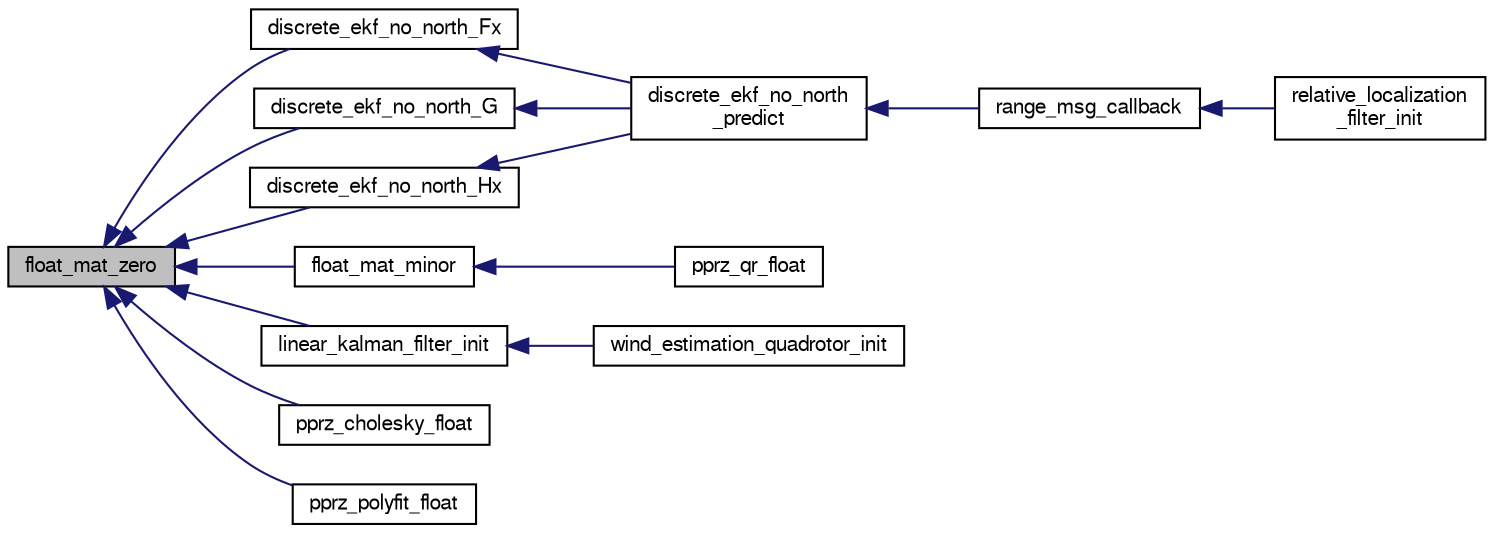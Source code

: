 digraph "float_mat_zero"
{
  edge [fontname="FreeSans",fontsize="10",labelfontname="FreeSans",labelfontsize="10"];
  node [fontname="FreeSans",fontsize="10",shape=record];
  rankdir="LR";
  Node1 [label="float_mat_zero",height=0.2,width=0.4,color="black", fillcolor="grey75", style="filled", fontcolor="black"];
  Node1 -> Node2 [dir="back",color="midnightblue",fontsize="10",style="solid",fontname="FreeSans"];
  Node2 [label="discrete_ekf_no_north_Fx",height=0.2,width=0.4,color="black", fillcolor="white", style="filled",URL="$discrete__ekf__no__north_8h.html#aa78ef67ab8d75ab39ea401604050d9a4"];
  Node2 -> Node3 [dir="back",color="midnightblue",fontsize="10",style="solid",fontname="FreeSans"];
  Node3 [label="discrete_ekf_no_north\l_predict",height=0.2,width=0.4,color="black", fillcolor="white", style="filled",URL="$discrete__ekf__no__north_8h.html#a9c8f63c841b28afe4f2ef76ca5dbdb9c"];
  Node3 -> Node4 [dir="back",color="midnightblue",fontsize="10",style="solid",fontname="FreeSans"];
  Node4 [label="range_msg_callback",height=0.2,width=0.4,color="black", fillcolor="white", style="filled",URL="$relative__localization__filter_8c.html#a9a5ee6ec3e44ff9f7cea260d969d6ddf"];
  Node4 -> Node5 [dir="back",color="midnightblue",fontsize="10",style="solid",fontname="FreeSans"];
  Node5 [label="relative_localization\l_filter_init",height=0.2,width=0.4,color="black", fillcolor="white", style="filled",URL="$relative__localization__filter_8h.html#a6da4d8bf05d9240f503606d63b6be761"];
  Node1 -> Node6 [dir="back",color="midnightblue",fontsize="10",style="solid",fontname="FreeSans"];
  Node6 [label="discrete_ekf_no_north_G",height=0.2,width=0.4,color="black", fillcolor="white", style="filled",URL="$discrete__ekf__no__north_8h.html#adc0389d92f87b2725f5396b1b5b0e743"];
  Node6 -> Node3 [dir="back",color="midnightblue",fontsize="10",style="solid",fontname="FreeSans"];
  Node1 -> Node7 [dir="back",color="midnightblue",fontsize="10",style="solid",fontname="FreeSans"];
  Node7 [label="discrete_ekf_no_north_Hx",height=0.2,width=0.4,color="black", fillcolor="white", style="filled",URL="$discrete__ekf__no__north_8h.html#a3483746f88085fd9718bba006a89e253"];
  Node7 -> Node3 [dir="back",color="midnightblue",fontsize="10",style="solid",fontname="FreeSans"];
  Node1 -> Node8 [dir="back",color="midnightblue",fontsize="10",style="solid",fontname="FreeSans"];
  Node8 [label="float_mat_minor",height=0.2,width=0.4,color="black", fillcolor="white", style="filled",URL="$group__math__algebra__float.html#ga9f40c21573aebc959cca3b87a8329fee",tooltip="matrix minor "];
  Node8 -> Node9 [dir="back",color="midnightblue",fontsize="10",style="solid",fontname="FreeSans"];
  Node9 [label="pprz_qr_float",height=0.2,width=0.4,color="black", fillcolor="white", style="filled",URL="$pprz__matrix__decomp__float_8h.html#ad4f442e8bd54d74ee9437a738788e186",tooltip="QR decomposition. "];
  Node1 -> Node10 [dir="back",color="midnightblue",fontsize="10",style="solid",fontname="FreeSans"];
  Node10 [label="linear_kalman_filter_init",height=0.2,width=0.4,color="black", fillcolor="white", style="filled",URL="$linear__kalman__filter_8h.html#a51d10a775815d028e0790e88e98578e3",tooltip="Init all matrix and vectors to zero. "];
  Node10 -> Node11 [dir="back",color="midnightblue",fontsize="10",style="solid",fontname="FreeSans"];
  Node11 [label="wind_estimation_quadrotor_init",height=0.2,width=0.4,color="black", fillcolor="white", style="filled",URL="$wind__estimation__quadrotor_8h.html#a677f6eb1e2c4f6f4593a141057831f66"];
  Node1 -> Node12 [dir="back",color="midnightblue",fontsize="10",style="solid",fontname="FreeSans"];
  Node12 [label="pprz_cholesky_float",height=0.2,width=0.4,color="black", fillcolor="white", style="filled",URL="$pprz__matrix__decomp__float_8h.html#af9d29d8c0da1d82530a5ed4f240e969a",tooltip="Cholesky decomposition. "];
  Node1 -> Node13 [dir="back",color="midnightblue",fontsize="10",style="solid",fontname="FreeSans"];
  Node13 [label="pprz_polyfit_float",height=0.2,width=0.4,color="black", fillcolor="white", style="filled",URL="$pprz__polyfit__float_8h.html#abfdb5a4da651dc25d7361010d48ea2fa",tooltip="Polynomial regression. "];
}
